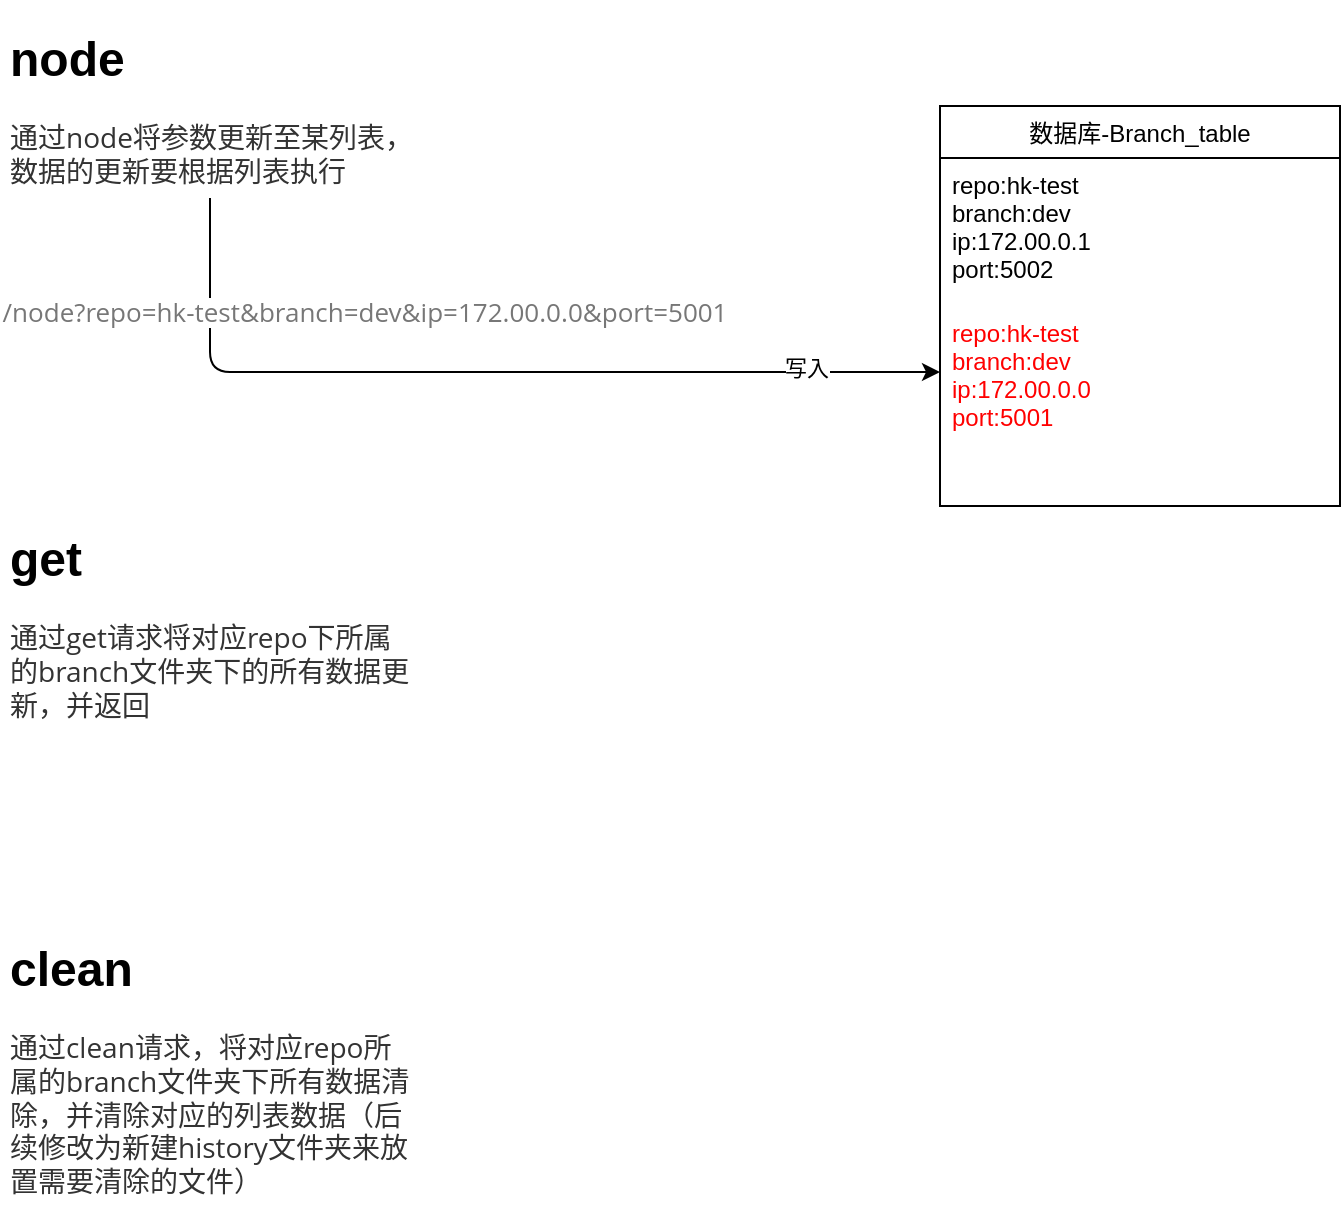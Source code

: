 <mxfile version="15.0.3" type="github">
  <diagram id="wY2WvxeMVmBYkjKR7pYi" name="Page-1">
    <mxGraphModel dx="1138" dy="635" grid="1" gridSize="10" guides="1" tooltips="1" connect="1" arrows="1" fold="1" page="1" pageScale="1" pageWidth="827" pageHeight="1169" math="0" shadow="0">
      <root>
        <mxCell id="0" />
        <mxCell id="1" parent="0" />
        <mxCell id="EiGylN75MUcMy38OjdG9-1" value="&lt;h1&gt;get&lt;/h1&gt;&lt;span style=&quot;color: rgb(51 , 51 , 51) ; font-family: &amp;#34;open sans&amp;#34; , &amp;#34;clear sans&amp;#34; , &amp;#34;helvetica neue&amp;#34; , &amp;#34;helvetica&amp;#34; , &amp;#34;arial&amp;#34; , sans-serif ; background-color: rgb(255 , 255 , 255)&quot;&gt;&lt;font style=&quot;font-size: 14px&quot;&gt;通过get请求将对应repo下所属的branch文件夹下的所有数据更新，并返回&lt;br&gt;&lt;/font&gt;&lt;/span&gt;" style="text;html=1;strokeColor=none;fillColor=none;spacing=5;spacingTop=-20;whiteSpace=wrap;overflow=hidden;rounded=0;" vertex="1" parent="1">
          <mxGeometry x="10" y="310" width="210" height="110" as="geometry" />
        </mxCell>
        <mxCell id="EiGylN75MUcMy38OjdG9-2" value="&lt;h1&gt;node&lt;/h1&gt;&lt;span style=&quot;background-color: rgb(255 , 255 , 255)&quot;&gt;&lt;font&gt;&lt;font color=&quot;#333333&quot; face=&quot;open sans, clear sans, helvetica neue, helvetica, arial, sans-serif&quot;&gt;&lt;span style=&quot;font-size: 14px&quot;&gt;通过node将参数更新至某列表，数据的更新要根据列表执行&lt;/span&gt;&lt;/font&gt;&lt;br&gt;&lt;/font&gt;&lt;/span&gt;" style="text;html=1;strokeColor=none;fillColor=none;spacing=5;spacingTop=-20;whiteSpace=wrap;overflow=hidden;rounded=0;" vertex="1" parent="1">
          <mxGeometry x="10" y="60" width="210" height="90" as="geometry" />
        </mxCell>
        <mxCell id="EiGylN75MUcMy38OjdG9-3" value="&lt;h1&gt;clean&lt;/h1&gt;&lt;span style=&quot;background-color: rgb(255 , 255 , 255)&quot;&gt;&lt;font&gt;&lt;font color=&quot;#333333&quot; face=&quot;open sans, clear sans, helvetica neue, helvetica, arial, sans-serif&quot;&gt;&lt;span style=&quot;font-size: 14px&quot;&gt;通过clean请求，将对应repo所属的branch文件夹下所有数据清除，并清除对应的列表数据（后续修改为新建history文件夹来放置需要清除的文件）&lt;/span&gt;&lt;/font&gt;&lt;br&gt;&lt;/font&gt;&lt;/span&gt;" style="text;html=1;strokeColor=none;fillColor=none;spacing=5;spacingTop=-20;whiteSpace=wrap;overflow=hidden;rounded=0;" vertex="1" parent="1">
          <mxGeometry x="10" y="515" width="210" height="140" as="geometry" />
        </mxCell>
        <mxCell id="EiGylN75MUcMy38OjdG9-4" value="数据库-Branch_table" style="swimlane;fontStyle=0;childLayout=stackLayout;horizontal=1;startSize=26;horizontalStack=0;resizeParent=1;resizeParentMax=0;resizeLast=0;collapsible=1;marginBottom=0;" vertex="1" parent="1">
          <mxGeometry x="480" y="103" width="200" height="200" as="geometry" />
        </mxCell>
        <mxCell id="EiGylN75MUcMy38OjdG9-5" value="repo:hk-test&#xa;branch:dev&#xa;ip:172.00.0.1&#xa;port:5002" style="text;strokeColor=none;fillColor=none;align=left;verticalAlign=top;spacingLeft=4;spacingRight=4;overflow=hidden;rotatable=0;points=[[0,0.5],[1,0.5]];portConstraint=eastwest;" vertex="1" parent="EiGylN75MUcMy38OjdG9-4">
          <mxGeometry y="26" width="200" height="74" as="geometry" />
        </mxCell>
        <mxCell id="EiGylN75MUcMy38OjdG9-6" value="repo:hk-test&#xa;branch:dev&#xa;ip:172.00.0.0&#xa;port:5001" style="text;strokeColor=none;fillColor=none;align=left;verticalAlign=top;spacingLeft=4;spacingRight=4;overflow=hidden;rotatable=0;points=[[0,0.5],[1,0.5]];portConstraint=eastwest;fontColor=#FF0000;" vertex="1" parent="EiGylN75MUcMy38OjdG9-4">
          <mxGeometry y="100" width="200" height="100" as="geometry" />
        </mxCell>
        <mxCell id="EiGylN75MUcMy38OjdG9-9" value="" style="edgeStyle=elbowEdgeStyle;elbow=vertical;endArrow=classic;html=1;exitX=0.5;exitY=1;exitDx=0;exitDy=0;" edge="1" parent="1">
          <mxGeometry width="50" height="50" relative="1" as="geometry">
            <mxPoint x="115" y="149" as="sourcePoint" />
            <mxPoint x="480" y="236" as="targetPoint" />
            <Array as="points">
              <mxPoint x="470" y="236" />
              <mxPoint x="470" y="235" />
              <mxPoint x="450" y="233" />
              <mxPoint x="480" y="233" />
              <mxPoint x="480" y="233" />
              <mxPoint x="470" y="229" />
              <mxPoint x="270" y="229" />
            </Array>
          </mxGeometry>
        </mxCell>
        <mxCell id="EiGylN75MUcMy38OjdG9-10" value="&lt;span style=&quot;color: rgb(119 , 119 , 119) ; font-family: &amp;#34;open sans&amp;#34; , &amp;#34;clear sans&amp;#34; , &amp;#34;helvetica neue&amp;#34; , &amp;#34;helvetica&amp;#34; , &amp;#34;arial&amp;#34; , sans-serif ; text-align: left&quot;&gt;&lt;font style=&quot;font-size: 13px&quot;&gt;/node?repo=hk-test&amp;amp;branch=dev&amp;amp;ip=172.00.0.0&amp;amp;port=5001&lt;/font&gt;&lt;/span&gt;" style="edgeLabel;html=1;align=center;verticalAlign=middle;resizable=0;points=[];" vertex="1" connectable="0" parent="EiGylN75MUcMy38OjdG9-9">
          <mxGeometry x="-0.193" y="2" relative="1" as="geometry">
            <mxPoint x="-19" y="-28" as="offset" />
          </mxGeometry>
        </mxCell>
        <mxCell id="EiGylN75MUcMy38OjdG9-11" value="写入" style="edgeLabel;html=1;align=center;verticalAlign=middle;resizable=0;points=[];" vertex="1" connectable="0" parent="EiGylN75MUcMy38OjdG9-9">
          <mxGeometry x="0.702" y="2" relative="1" as="geometry">
            <mxPoint as="offset" />
          </mxGeometry>
        </mxCell>
      </root>
    </mxGraphModel>
  </diagram>
</mxfile>
